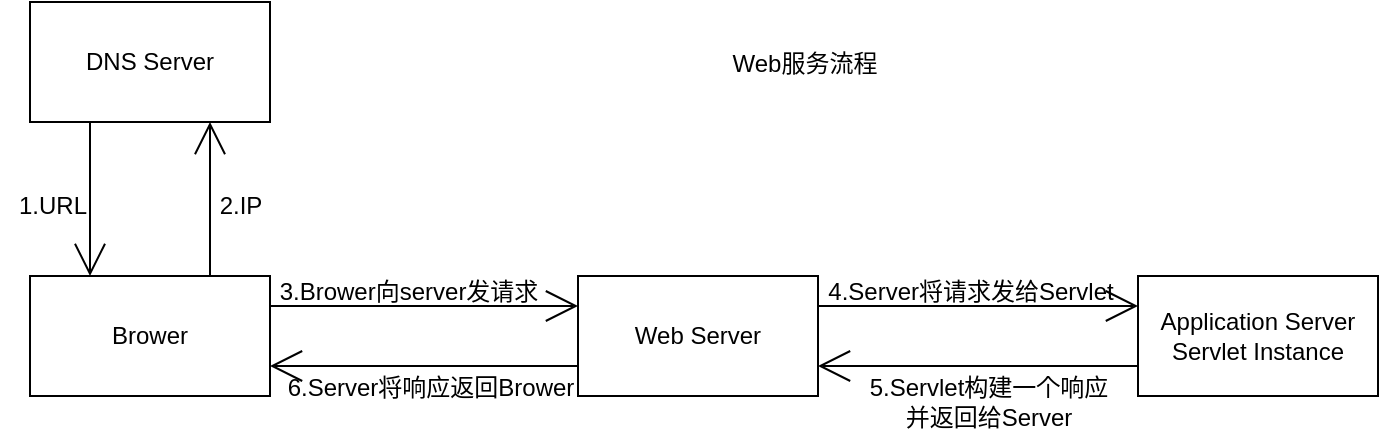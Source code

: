 <mxfile version="20.6.0" type="github">
  <diagram id="gDvbF1IwDX-EdGhSeuv5" name="第 1 页">
    <mxGraphModel dx="3486" dy="901" grid="0" gridSize="10" guides="1" tooltips="1" connect="1" arrows="1" fold="1" page="0" pageScale="1" pageWidth="827" pageHeight="1169" math="0" shadow="0">
      <root>
        <mxCell id="0" />
        <mxCell id="1" parent="0" />
        <mxCell id="2q2ZlQ8bxHwr9TZCGQfj-5" value="" style="edgeStyle=none;curved=1;rounded=0;orthogonalLoop=1;jettySize=auto;html=1;endArrow=open;startSize=14;endSize=14;sourcePerimeterSpacing=8;targetPerimeterSpacing=8;exitX=1;exitY=0.25;exitDx=0;exitDy=0;entryX=0;entryY=0.25;entryDx=0;entryDy=0;" edge="1" parent="1" source="2q2ZlQ8bxHwr9TZCGQfj-3" target="2q2ZlQ8bxHwr9TZCGQfj-4">
          <mxGeometry relative="1" as="geometry" />
        </mxCell>
        <mxCell id="2q2ZlQ8bxHwr9TZCGQfj-9" value="" style="edgeStyle=none;curved=1;rounded=0;orthogonalLoop=1;jettySize=auto;html=1;endArrow=open;startSize=14;endSize=14;sourcePerimeterSpacing=8;targetPerimeterSpacing=8;entryX=0.75;entryY=1;entryDx=0;entryDy=0;exitX=0.75;exitY=0;exitDx=0;exitDy=0;" edge="1" parent="1" source="2q2ZlQ8bxHwr9TZCGQfj-3" target="2q2ZlQ8bxHwr9TZCGQfj-8">
          <mxGeometry relative="1" as="geometry" />
        </mxCell>
        <mxCell id="2q2ZlQ8bxHwr9TZCGQfj-3" value="Brower" style="whiteSpace=wrap;html=1;" vertex="1" parent="1">
          <mxGeometry x="-1527" y="869" width="120" height="60" as="geometry" />
        </mxCell>
        <mxCell id="2q2ZlQ8bxHwr9TZCGQfj-15" value="" style="edgeStyle=none;curved=1;rounded=0;orthogonalLoop=1;jettySize=auto;html=1;endArrow=open;startSize=14;endSize=14;sourcePerimeterSpacing=8;targetPerimeterSpacing=8;entryX=0;entryY=0.25;entryDx=0;entryDy=0;exitX=1;exitY=0.25;exitDx=0;exitDy=0;" edge="1" parent="1" source="2q2ZlQ8bxHwr9TZCGQfj-4" target="2q2ZlQ8bxHwr9TZCGQfj-14">
          <mxGeometry relative="1" as="geometry" />
        </mxCell>
        <mxCell id="2q2ZlQ8bxHwr9TZCGQfj-4" value="Web Server" style="whiteSpace=wrap;html=1;" vertex="1" parent="1">
          <mxGeometry x="-1253" y="869" width="120" height="60" as="geometry" />
        </mxCell>
        <mxCell id="2q2ZlQ8bxHwr9TZCGQfj-6" value="" style="edgeStyle=none;orthogonalLoop=1;jettySize=auto;html=1;rounded=0;endArrow=open;startSize=14;endSize=14;sourcePerimeterSpacing=8;targetPerimeterSpacing=8;curved=1;entryX=1;entryY=0.75;entryDx=0;entryDy=0;exitX=0;exitY=0.75;exitDx=0;exitDy=0;" edge="1" parent="1" source="2q2ZlQ8bxHwr9TZCGQfj-4" target="2q2ZlQ8bxHwr9TZCGQfj-3">
          <mxGeometry width="140" relative="1" as="geometry">
            <mxPoint x="-1001" y="1042" as="sourcePoint" />
            <mxPoint x="-861" y="1042" as="targetPoint" />
            <Array as="points" />
          </mxGeometry>
        </mxCell>
        <mxCell id="2q2ZlQ8bxHwr9TZCGQfj-7" value="3.Brower向server发请求" style="text;html=1;align=center;verticalAlign=middle;resizable=0;points=[];autosize=1;strokeColor=none;fillColor=none;" vertex="1" parent="1">
          <mxGeometry x="-1412" y="864" width="147" height="26" as="geometry" />
        </mxCell>
        <mxCell id="2q2ZlQ8bxHwr9TZCGQfj-8" value="DNS Server" style="whiteSpace=wrap;html=1;" vertex="1" parent="1">
          <mxGeometry x="-1527" y="732" width="120" height="60" as="geometry" />
        </mxCell>
        <mxCell id="2q2ZlQ8bxHwr9TZCGQfj-10" value="" style="edgeStyle=none;orthogonalLoop=1;jettySize=auto;html=1;rounded=0;endArrow=open;startSize=14;endSize=14;sourcePerimeterSpacing=8;targetPerimeterSpacing=8;curved=1;entryX=0.25;entryY=0;entryDx=0;entryDy=0;exitX=0.25;exitY=1;exitDx=0;exitDy=0;" edge="1" parent="1" source="2q2ZlQ8bxHwr9TZCGQfj-8" target="2q2ZlQ8bxHwr9TZCGQfj-3">
          <mxGeometry width="140" relative="1" as="geometry">
            <mxPoint x="-1647" y="840" as="sourcePoint" />
            <mxPoint x="-1507" y="840" as="targetPoint" />
            <Array as="points" />
          </mxGeometry>
        </mxCell>
        <mxCell id="2q2ZlQ8bxHwr9TZCGQfj-11" value="1.URL" style="text;html=1;align=center;verticalAlign=middle;resizable=0;points=[];autosize=1;strokeColor=none;fillColor=none;" vertex="1" parent="1">
          <mxGeometry x="-1542" y="821" width="52" height="26" as="geometry" />
        </mxCell>
        <mxCell id="2q2ZlQ8bxHwr9TZCGQfj-12" value="2.IP" style="text;html=1;align=center;verticalAlign=middle;resizable=0;points=[];autosize=1;strokeColor=none;fillColor=none;" vertex="1" parent="1">
          <mxGeometry x="-1442" y="821" width="39" height="26" as="geometry" />
        </mxCell>
        <mxCell id="2q2ZlQ8bxHwr9TZCGQfj-13" value="6.Server将响应返回Brower" style="text;html=1;align=center;verticalAlign=middle;resizable=0;points=[];autosize=1;strokeColor=none;fillColor=none;" vertex="1" parent="1">
          <mxGeometry x="-1408" y="912" width="161" height="26" as="geometry" />
        </mxCell>
        <mxCell id="2q2ZlQ8bxHwr9TZCGQfj-14" value="Application Server&lt;br&gt;Servlet Instance" style="whiteSpace=wrap;html=1;" vertex="1" parent="1">
          <mxGeometry x="-973" y="869" width="120" height="60" as="geometry" />
        </mxCell>
        <mxCell id="2q2ZlQ8bxHwr9TZCGQfj-16" value="" style="edgeStyle=none;orthogonalLoop=1;jettySize=auto;html=1;rounded=0;endArrow=open;startSize=14;endSize=14;sourcePerimeterSpacing=8;targetPerimeterSpacing=8;curved=1;entryX=1;entryY=0.75;entryDx=0;entryDy=0;exitX=0;exitY=0.75;exitDx=0;exitDy=0;" edge="1" parent="1" source="2q2ZlQ8bxHwr9TZCGQfj-14" target="2q2ZlQ8bxHwr9TZCGQfj-4">
          <mxGeometry width="140" relative="1" as="geometry">
            <mxPoint x="-1015" y="1050" as="sourcePoint" />
            <mxPoint x="-875" y="1050" as="targetPoint" />
            <Array as="points" />
          </mxGeometry>
        </mxCell>
        <mxCell id="2q2ZlQ8bxHwr9TZCGQfj-17" value="4.Server将请求发给Servlet" style="text;html=1;align=center;verticalAlign=middle;resizable=0;points=[];autosize=1;strokeColor=none;fillColor=none;" vertex="1" parent="1">
          <mxGeometry x="-1138" y="864" width="161" height="26" as="geometry" />
        </mxCell>
        <mxCell id="2q2ZlQ8bxHwr9TZCGQfj-18" value="5.Servlet构建一个响应&lt;br&gt;并返回给Server" style="text;html=1;align=center;verticalAlign=middle;resizable=0;points=[];autosize=1;strokeColor=none;fillColor=none;" vertex="1" parent="1">
          <mxGeometry x="-1117" y="912" width="137" height="40" as="geometry" />
        </mxCell>
        <mxCell id="2q2ZlQ8bxHwr9TZCGQfj-19" value="Web服务流程" style="text;strokeColor=none;fillColor=none;html=1;align=center;verticalAlign=middle;whiteSpace=wrap;rounded=0;" vertex="1" parent="1">
          <mxGeometry x="-1193" y="751" width="107" height="24" as="geometry" />
        </mxCell>
      </root>
    </mxGraphModel>
  </diagram>
</mxfile>
